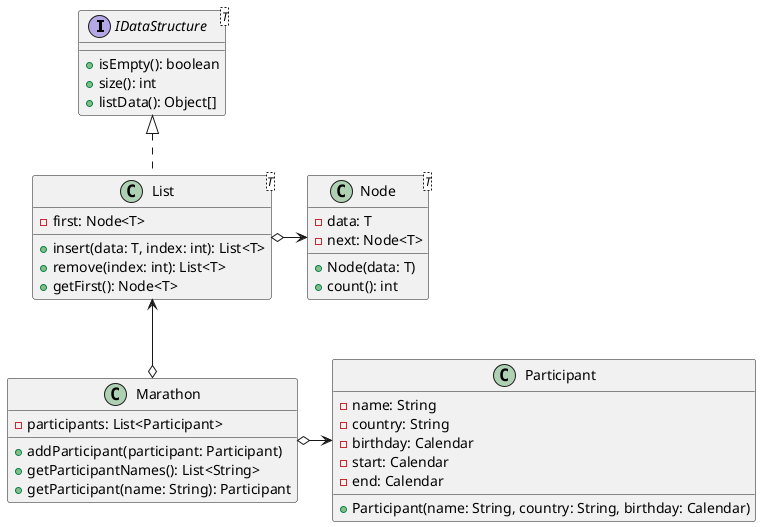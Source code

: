 @startuml

interface IDataStructure<T> {
  + isEmpty(): boolean 
  + size(): int
  + listData(): Object[]
}

class List<T> {
  - first: Node<T>

  + insert(data: T, index: int): List<T>
  + remove(index: int): List<T>
  + getFirst(): Node<T>
}

List .u.|> IDataStructure

class Node<T> {
  - data: T
  - next: Node<T>

  + Node(data: T)
  + count(): int
}

List o-r--> Node

class Marathon {
  - participants: List<Participant>
  
  + addParticipant(participant: Participant)
  + getParticipantNames(): List<String>
  + getParticipant(name: String): Participant 
}

Marathon o-u-> List
Marathon o-r--> Participant

class Participant {
  - name: String
  - country: String
  - birthday: Calendar 
  - start: Calendar
  - end: Calendar
  
  + Participant(name: String, country: String, birthday: Calendar)

}

@enduml